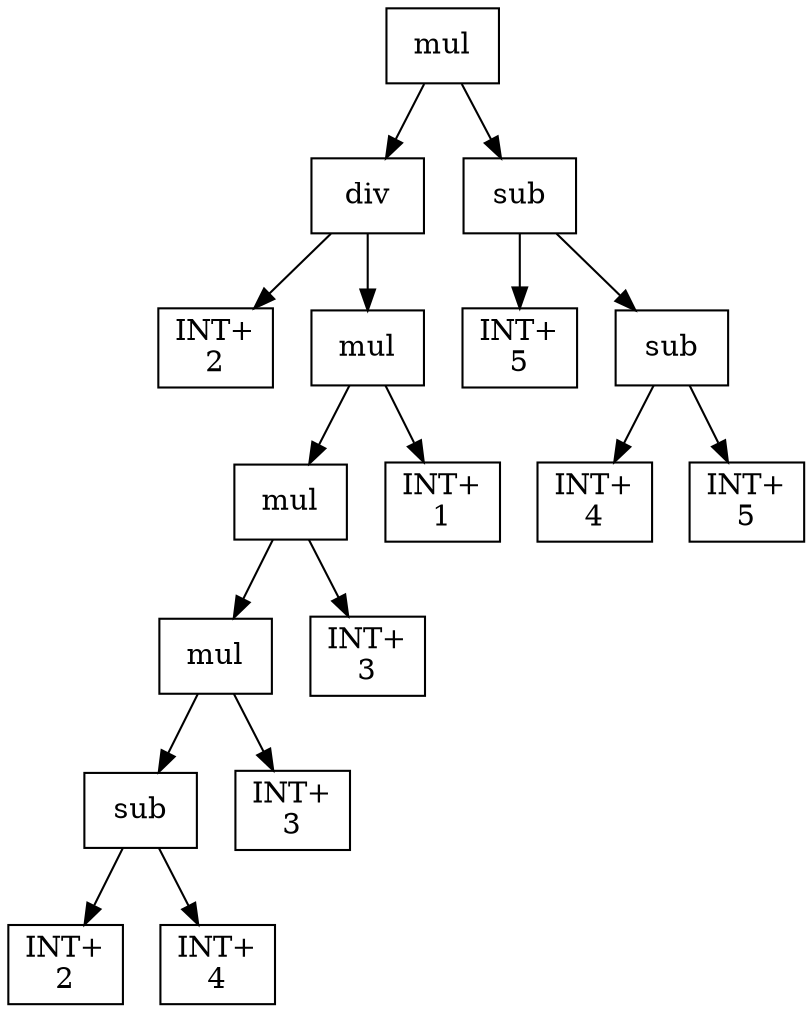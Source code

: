 digraph expr {
  node [shape=box];
  n1 [label="mul"];
  n2 [label="div"];
  n3 [label="INT+\n2"];
  n4 [label="mul"];
  n5 [label="mul"];
  n6 [label="mul"];
  n7 [label="sub"];
  n8 [label="INT+\n2"];
  n9 [label="INT+\n4"];
  n7 -> n8;
  n7 -> n9;
  n10 [label="INT+\n3"];
  n6 -> n7;
  n6 -> n10;
  n11 [label="INT+\n3"];
  n5 -> n6;
  n5 -> n11;
  n12 [label="INT+\n1"];
  n4 -> n5;
  n4 -> n12;
  n2 -> n3;
  n2 -> n4;
  n13 [label="sub"];
  n14 [label="INT+\n5"];
  n15 [label="sub"];
  n16 [label="INT+\n4"];
  n17 [label="INT+\n5"];
  n15 -> n16;
  n15 -> n17;
  n13 -> n14;
  n13 -> n15;
  n1 -> n2;
  n1 -> n13;
}
